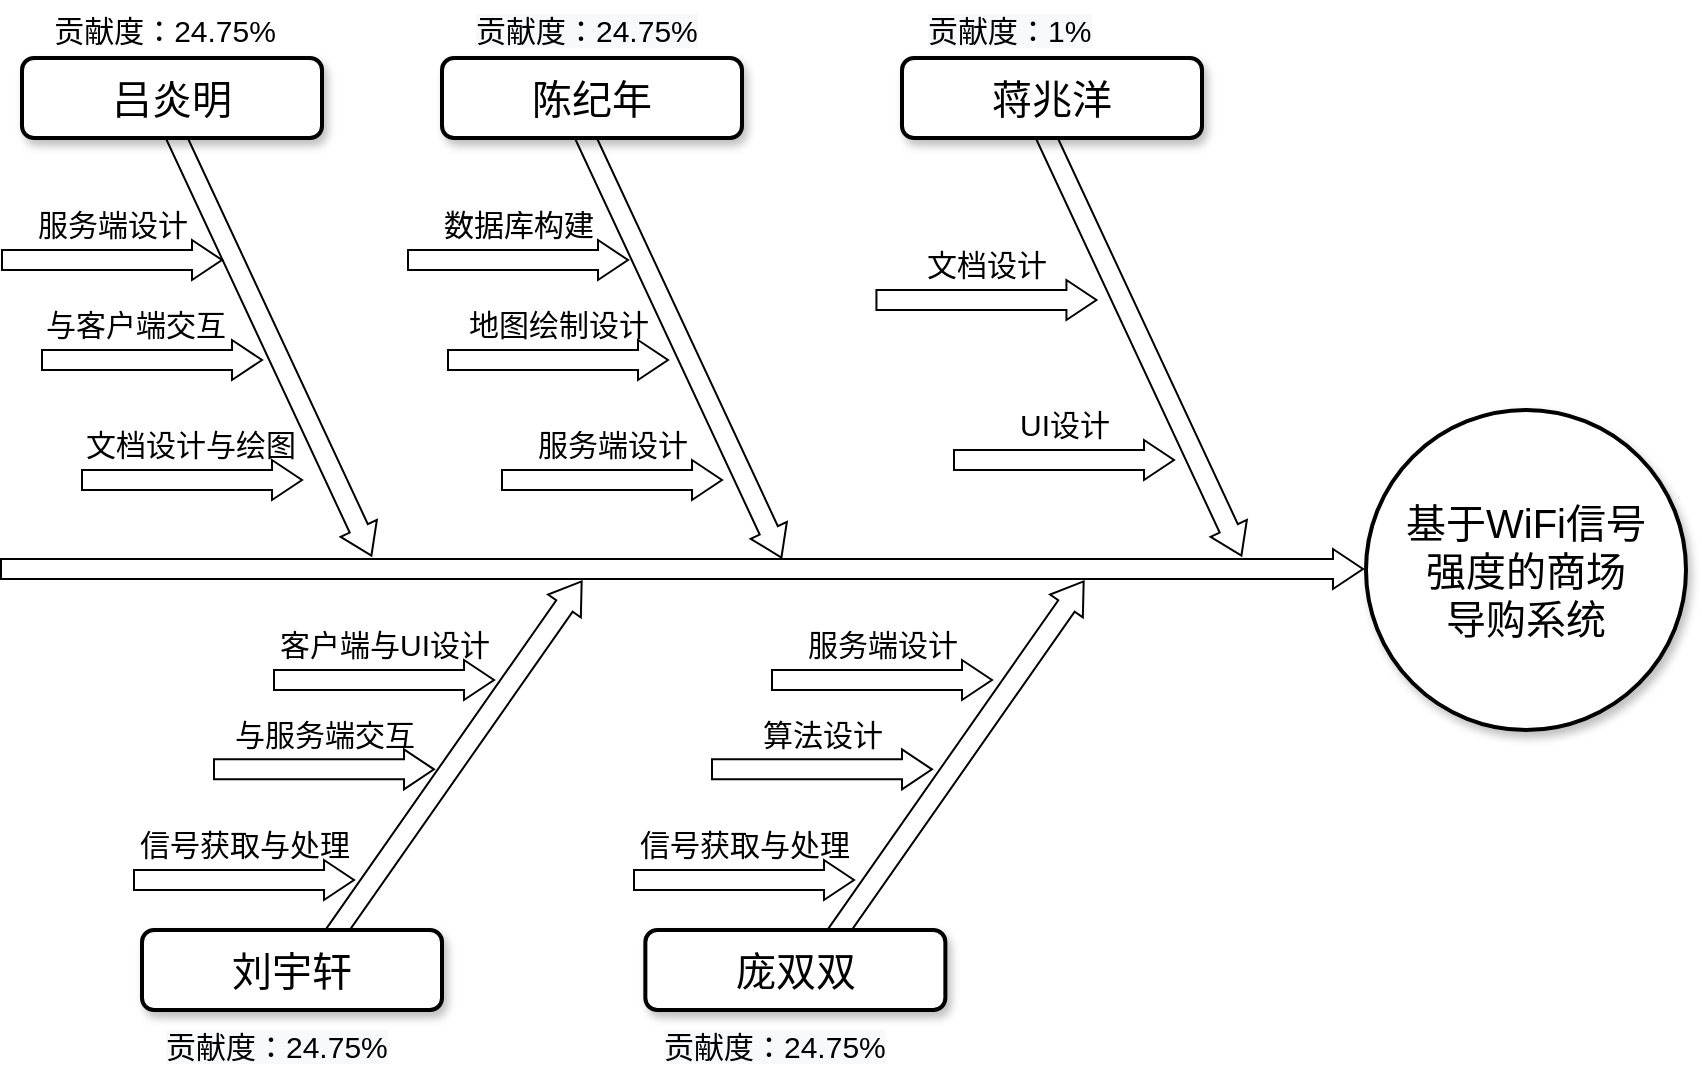 <mxfile version="14.9.3" type="device"><diagram name="Page-1" id="b7a7eaba-c6c5-6fbe-34ae-1d3a4219ac39"><mxGraphModel dx="1038" dy="585" grid="1" gridSize="10" guides="1" tooltips="1" connect="1" arrows="1" fold="1" page="1" pageScale="1.5" pageWidth="1169" pageHeight="826" background="none" math="0" shadow="0"><root><mxCell id="0" style=";html=1;"/><mxCell id="1" style=";html=1;" parent="0"/><mxCell id="279d4c6e8b4f5ae2-2" value="" style="html=1;shadow=0;dashed=0;align=center;verticalAlign=middle;shape=mxgraph.arrows2.arrow;dy=0.5;dx=15;direction=north;notch=0;rounded=0;strokeWidth=1;fontSize=20;rotation=35;" parent="1" vertex="1"><mxGeometry x="703.02" y="604.95" width="20" height="229.47" as="geometry"/></mxCell><mxCell id="279d4c6e8b4f5ae2-3" value="" style="html=1;shadow=0;dashed=0;align=center;verticalAlign=middle;shape=mxgraph.arrows2.arrow;dy=0.5;dx=15;direction=north;notch=0;rounded=0;strokeWidth=1;fontSize=20;rotation=35;" parent="1" vertex="1"><mxGeometry x="951.22" y="604.06" width="20" height="239.26" as="geometry"/></mxCell><mxCell id="279d4c6e8b4f5ae2-5" value="" style="html=1;shadow=0;dashed=0;align=center;verticalAlign=middle;shape=mxgraph.arrows2.arrow;dy=0.5;dx=15;direction=north;notch=0;rounded=0;strokeWidth=1;fontSize=20;rotation=90;" parent="1" vertex="1"><mxGeometry x="819" y="279" width="20" height="681" as="geometry"/></mxCell><mxCell id="279d4c6e8b4f5ae2-6" value="" style="html=1;shadow=0;dashed=0;align=center;verticalAlign=middle;shape=mxgraph.arrows2.arrow;dy=0.5;dx=15;direction=north;notch=0;rounded=0;strokeWidth=1;fontSize=20;rotation=155;" parent="1" vertex="1"><mxGeometry x="613" y="384" width="20" height="240" as="geometry"/></mxCell><mxCell id="279d4c6e8b4f5ae2-7" value="" style="html=1;shadow=0;dashed=0;align=center;verticalAlign=middle;shape=mxgraph.arrows2.arrow;dy=0.5;dx=15;direction=north;notch=0;rounded=0;strokeWidth=1;fontSize=20;rotation=155;" parent="1" vertex="1"><mxGeometry x="818" y="385" width="20" height="240" as="geometry"/></mxCell><mxCell id="279d4c6e8b4f5ae2-8" value="" style="html=1;shadow=0;dashed=0;align=center;verticalAlign=middle;shape=mxgraph.arrows2.arrow;dy=0.5;dx=15;direction=north;notch=0;rounded=0;strokeWidth=1;fontSize=20;rotation=155;" parent="1" vertex="1"><mxGeometry x="1048" y="384" width="20" height="240" as="geometry"/></mxCell><mxCell id="279d4c6e8b4f5ae2-9" value="吕炎明" style="rounded=1;whiteSpace=wrap;html=1;shadow=1;strokeWidth=2;fontSize=20;" parent="1" vertex="1"><mxGeometry x="499" y="364" width="150" height="40" as="geometry"/></mxCell><mxCell id="279d4c6e8b4f5ae2-10" value="陈纪年" style="rounded=1;whiteSpace=wrap;html=1;shadow=1;strokeWidth=2;fontSize=20;" parent="1" vertex="1"><mxGeometry x="709" y="364" width="150" height="40" as="geometry"/></mxCell><mxCell id="279d4c6e8b4f5ae2-11" value="蒋兆洋" style="rounded=1;whiteSpace=wrap;html=1;shadow=1;strokeWidth=2;fontSize=20;" parent="1" vertex="1"><mxGeometry x="939" y="364" width="150" height="40" as="geometry"/></mxCell><mxCell id="279d4c6e8b4f5ae2-12" value="刘宇轩" style="rounded=1;whiteSpace=wrap;html=1;shadow=1;strokeWidth=2;fontSize=20;" parent="1" vertex="1"><mxGeometry x="559" y="800" width="150" height="40" as="geometry"/></mxCell><mxCell id="279d4c6e8b4f5ae2-13" value="庞双双" style="rounded=1;whiteSpace=wrap;html=1;shadow=1;strokeWidth=2;fontSize=20;" parent="1" vertex="1"><mxGeometry x="810.68" y="800.0" width="150" height="40" as="geometry"/></mxCell><mxCell id="279d4c6e8b4f5ae2-15" value="基于WiFi信号&lt;br&gt;强度的商场&lt;br&gt;导购系统" style="ellipse;whiteSpace=wrap;html=1;rounded=1;shadow=1;strokeWidth=2;fontSize=20;" parent="1" vertex="1"><mxGeometry x="1171" y="540" width="160" height="160" as="geometry"/></mxCell><mxCell id="279d4c6e8b4f5ae2-18" value="&lt;font style=&quot;font-size: 15px&quot;&gt;文档设计&lt;/font&gt;" style="html=1;shadow=0;dashed=0;align=center;verticalAlign=middle;shape=mxgraph.arrows2.arrow;dy=0.5;dx=15;direction=north;notch=0;rounded=0;strokeWidth=1;fontSize=20;rotation=90;horizontal=0;labelPosition=left;verticalLabelPosition=middle;" parent="1" vertex="1"><mxGeometry x="971.22" y="430" width="20" height="110" as="geometry"/></mxCell><mxCell id="279d4c6e8b4f5ae2-19" value="&lt;span style=&quot;font-size: 15px&quot;&gt;信号获取与处理&lt;/span&gt;" style="html=1;shadow=0;dashed=0;align=center;verticalAlign=middle;shape=mxgraph.arrows2.arrow;dy=0.5;dx=15;direction=north;notch=0;rounded=0;strokeWidth=1;fontSize=20;rotation=90;horizontal=0;labelPosition=left;verticalLabelPosition=middle;" parent="1" vertex="1"><mxGeometry x="600" y="720" width="20" height="110" as="geometry"/></mxCell><mxCell id="279d4c6e8b4f5ae2-20" value="&lt;font style=&quot;font-size: 15px&quot;&gt;信号获取与处理&lt;/font&gt;" style="html=1;shadow=0;dashed=0;align=center;verticalAlign=middle;shape=mxgraph.arrows2.arrow;dy=0.5;dx=15;direction=north;notch=0;rounded=0;strokeWidth=1;fontSize=20;rotation=90;horizontal=0;labelPosition=left;verticalLabelPosition=middle;" parent="1" vertex="1"><mxGeometry x="850" y="720" width="20" height="110" as="geometry"/></mxCell><mxCell id="279d4c6e8b4f5ae2-25" value="&lt;font style=&quot;font-size: 15px&quot;&gt;与服务端交互&lt;/font&gt;" style="html=1;shadow=0;dashed=0;align=center;verticalAlign=middle;shape=mxgraph.arrows2.arrow;dy=0.5;dx=15;direction=north;notch=0;rounded=0;strokeWidth=1;fontSize=20;rotation=90;horizontal=0;labelPosition=left;verticalLabelPosition=middle;" parent="1" vertex="1"><mxGeometry x="640" y="664.68" width="20" height="110" as="geometry"/></mxCell><mxCell id="279d4c6e8b4f5ae2-26" value="&lt;font style=&quot;font-size: 15px&quot;&gt;算法设计&lt;/font&gt;" style="html=1;shadow=0;dashed=0;align=center;verticalAlign=middle;shape=mxgraph.arrows2.arrow;dy=0.5;dx=15;direction=north;notch=0;rounded=0;strokeWidth=1;fontSize=20;rotation=90;horizontal=0;labelPosition=left;verticalLabelPosition=middle;" parent="1" vertex="1"><mxGeometry x="889" y="664.68" width="20" height="110" as="geometry"/></mxCell><mxCell id="yj-ChsFLog5O3G7xAj6D-8" value="&lt;font style=&quot;font-size: 15px&quot;&gt;服务端设计&lt;/font&gt;" style="html=1;shadow=0;dashed=0;align=center;verticalAlign=middle;shape=mxgraph.arrows2.arrow;dy=0.5;dx=15;direction=north;notch=0;rounded=0;strokeWidth=1;fontSize=20;rotation=90;horizontal=0;labelPosition=left;verticalLabelPosition=middle;" parent="1" vertex="1"><mxGeometry x="784" y="520" width="20" height="110" as="geometry"/></mxCell><mxCell id="yj-ChsFLog5O3G7xAj6D-11" value="&lt;font style=&quot;font-size: 15px&quot;&gt;客户端与UI设计&lt;/font&gt;" style="html=1;shadow=0;dashed=0;align=center;verticalAlign=middle;shape=mxgraph.arrows2.arrow;dy=0.5;dx=15;direction=north;notch=0;rounded=0;strokeWidth=1;fontSize=20;rotation=90;horizontal=0;labelPosition=left;verticalLabelPosition=middle;" parent="1" vertex="1"><mxGeometry x="670" y="620" width="20" height="110" as="geometry"/></mxCell><mxCell id="yj-ChsFLog5O3G7xAj6D-13" value="&lt;span style=&quot;font-size: 15px&quot;&gt;文档设计与绘图&lt;/span&gt;" style="html=1;shadow=0;dashed=0;align=left;verticalAlign=middle;shape=mxgraph.arrows2.arrow;dy=0.5;dx=15;direction=north;notch=0;rounded=0;strokeWidth=1;fontSize=20;rotation=90;horizontal=0;labelPosition=left;verticalLabelPosition=middle;" parent="1" vertex="1"><mxGeometry x="574" y="520" width="20" height="110" as="geometry"/></mxCell><mxCell id="yj-ChsFLog5O3G7xAj6D-14" value="&lt;font style=&quot;font-size: 15px&quot;&gt;与客户端交互&lt;br&gt;&lt;/font&gt;" style="html=1;shadow=0;dashed=0;align=left;verticalAlign=middle;shape=mxgraph.arrows2.arrow;dy=0.5;dx=15;direction=north;notch=0;rounded=0;strokeWidth=1;fontSize=20;rotation=90;horizontal=0;labelPosition=left;verticalLabelPosition=middle;" parent="1" vertex="1"><mxGeometry x="554" y="460" width="20" height="110" as="geometry"/></mxCell><mxCell id="yj-ChsFLog5O3G7xAj6D-15" value="&lt;font style=&quot;font-size: 15px&quot;&gt;服务端设计&lt;/font&gt;" style="html=1;shadow=0;dashed=0;align=center;verticalAlign=middle;shape=mxgraph.arrows2.arrow;dy=0.5;dx=15;direction=north;notch=0;rounded=0;strokeWidth=1;fontSize=20;rotation=90;horizontal=0;labelPosition=left;verticalLabelPosition=middle;" parent="1" vertex="1"><mxGeometry x="534" y="410" width="20" height="110" as="geometry"/></mxCell><mxCell id="yj-ChsFLog5O3G7xAj6D-16" value="&lt;font style=&quot;font-size: 15px&quot;&gt;数据库构建&lt;/font&gt;" style="html=1;shadow=0;dashed=0;align=center;verticalAlign=middle;shape=mxgraph.arrows2.arrow;dy=0.5;dx=15;direction=north;notch=0;rounded=0;strokeWidth=1;fontSize=20;rotation=90;horizontal=0;labelPosition=left;verticalLabelPosition=middle;" parent="1" vertex="1"><mxGeometry x="737" y="410" width="20" height="110" as="geometry"/></mxCell><mxCell id="yj-ChsFLog5O3G7xAj6D-17" value="&lt;span style=&quot;font-size: 15px&quot;&gt;地图绘制设计&lt;br&gt;&lt;/span&gt;" style="html=1;shadow=0;dashed=0;align=center;verticalAlign=middle;shape=mxgraph.arrows2.arrow;dy=0.5;dx=15;direction=north;notch=0;rounded=0;strokeWidth=1;fontSize=20;rotation=90;horizontal=0;labelPosition=left;verticalLabelPosition=middle;" parent="1" vertex="1"><mxGeometry x="757" y="460" width="20" height="110" as="geometry"/></mxCell><mxCell id="yj-ChsFLog5O3G7xAj6D-20" value="&lt;font style=&quot;font-size: 15px&quot;&gt;服务端设计&lt;/font&gt;" style="html=1;shadow=0;dashed=0;align=center;verticalAlign=middle;shape=mxgraph.arrows2.arrow;dy=0.5;dx=15;direction=north;notch=0;rounded=0;strokeWidth=1;fontSize=20;rotation=90;horizontal=0;labelPosition=left;verticalLabelPosition=middle;" parent="1" vertex="1"><mxGeometry x="919" y="620" width="20" height="110" as="geometry"/></mxCell><mxCell id="V2nj74NWcGtjy0Es4QQn-2" value="&lt;font style=&quot;font-size: 15px&quot;&gt;UI设计&lt;/font&gt;" style="html=1;shadow=0;dashed=0;align=center;verticalAlign=middle;shape=mxgraph.arrows2.arrow;dy=0.5;dx=15;direction=north;notch=0;rounded=0;strokeWidth=1;fontSize=20;rotation=90;horizontal=0;labelPosition=left;verticalLabelPosition=middle;" parent="1" vertex="1"><mxGeometry x="1010" y="510" width="20" height="110" as="geometry"/></mxCell><mxCell id="L98Z9GFhKU1h9-68gWTV-1" value="&lt;font style=&quot;font-size: 15px&quot;&gt;贡献度：24.75%&lt;/font&gt;" style="text;html=1;align=center;verticalAlign=middle;resizable=0;points=[];autosize=1;strokeColor=none;" vertex="1" parent="1"><mxGeometry x="505" y="340" width="130" height="20" as="geometry"/></mxCell><mxCell id="L98Z9GFhKU1h9-68gWTV-2" value="&lt;span style=&quot;color: rgb(0, 0, 0); font-family: helvetica; font-size: 15px; font-style: normal; font-weight: 400; letter-spacing: normal; text-align: center; text-indent: 0px; text-transform: none; word-spacing: 0px; background-color: rgb(248, 249, 250); display: inline; float: none;&quot;&gt;贡献度：24.75%&lt;/span&gt;" style="text;whiteSpace=wrap;html=1;" vertex="1" parent="1"><mxGeometry x="724" y="335" width="140" height="30" as="geometry"/></mxCell><mxCell id="L98Z9GFhKU1h9-68gWTV-3" value="&lt;span style=&quot;color: rgb(0, 0, 0); font-family: helvetica; font-size: 15px; font-style: normal; font-weight: 400; letter-spacing: normal; text-align: center; text-indent: 0px; text-transform: none; word-spacing: 0px; background-color: rgb(248, 249, 250); display: inline; float: none;&quot;&gt;贡献度：24.75%&lt;/span&gt;" style="text;whiteSpace=wrap;html=1;" vertex="1" parent="1"><mxGeometry x="569" y="843.32" width="140" height="30" as="geometry"/></mxCell><mxCell id="L98Z9GFhKU1h9-68gWTV-4" value="&lt;span style=&quot;color: rgb(0, 0, 0); font-family: helvetica; font-size: 15px; font-style: normal; font-weight: 400; letter-spacing: normal; text-align: center; text-indent: 0px; text-transform: none; word-spacing: 0px; background-color: rgb(248, 249, 250); display: inline; float: none;&quot;&gt;贡献度：24.75%&lt;/span&gt;" style="text;whiteSpace=wrap;html=1;" vertex="1" parent="1"><mxGeometry x="818" y="843.32" width="140" height="30" as="geometry"/></mxCell><mxCell id="L98Z9GFhKU1h9-68gWTV-5" value="&lt;span style=&quot;color: rgb(0 , 0 , 0) ; font-family: &amp;#34;helvetica&amp;#34; ; font-size: 15px ; font-style: normal ; font-weight: 400 ; letter-spacing: normal ; text-align: center ; text-indent: 0px ; text-transform: none ; word-spacing: 0px ; background-color: rgb(248 , 249 , 250) ; display: inline ; float: none&quot;&gt;贡献度：1%&lt;/span&gt;" style="text;whiteSpace=wrap;html=1;" vertex="1" parent="1"><mxGeometry x="950" y="335" width="140" height="30" as="geometry"/></mxCell></root></mxGraphModel></diagram></mxfile>